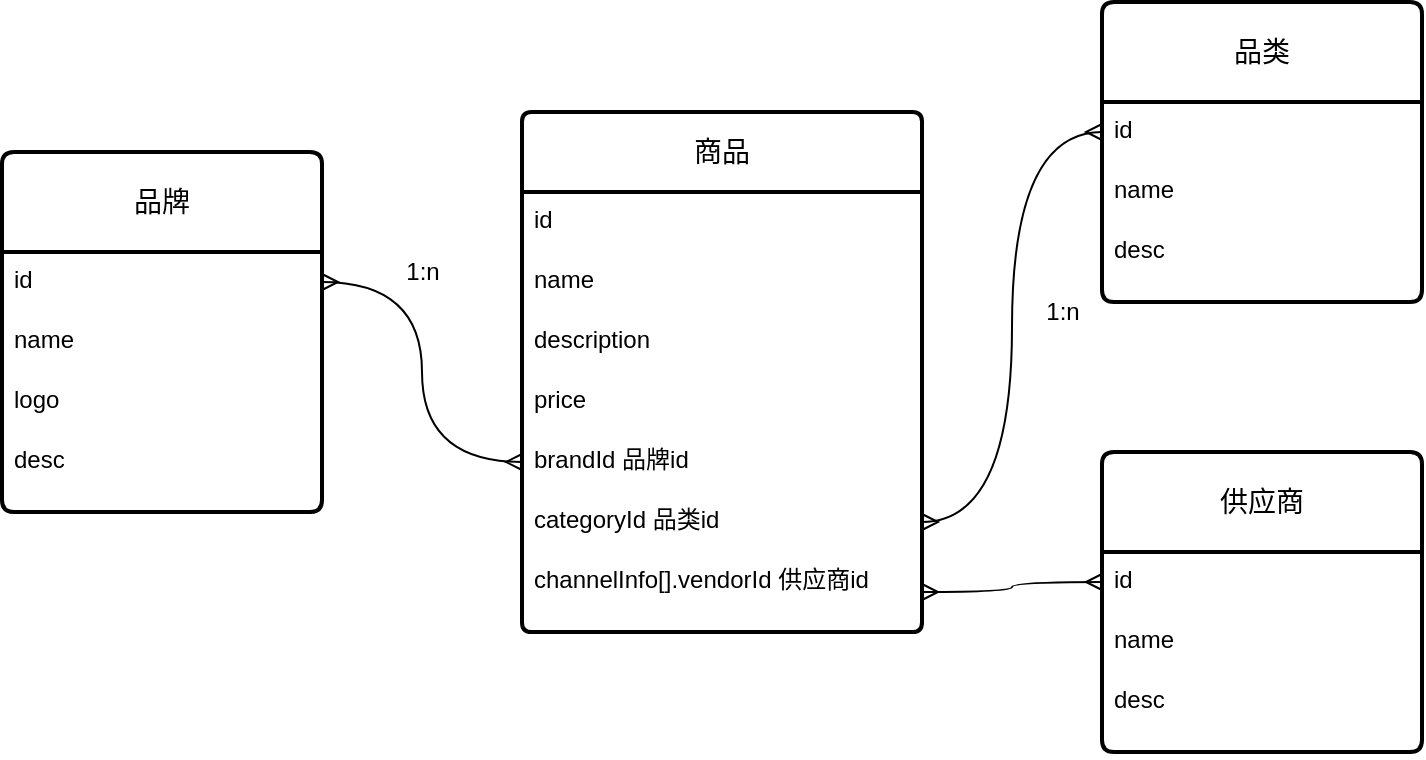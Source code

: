 <mxfile version="21.1.7" type="github">
  <diagram name="第 1 页" id="DuyANb6Jjp9twcpmGb7A">
    <mxGraphModel dx="915" dy="500" grid="1" gridSize="10" guides="1" tooltips="1" connect="1" arrows="1" fold="1" page="1" pageScale="1" pageWidth="827" pageHeight="1169" math="0" shadow="0">
      <root>
        <mxCell id="0" />
        <mxCell id="1" parent="0" />
        <object label="商品" id="BqcHi1mq_FYQ1OIe50VG-3">
          <mxCell style="swimlane;childLayout=stackLayout;horizontal=1;startSize=40;horizontalStack=0;rounded=1;fontSize=14;fontStyle=0;strokeWidth=2;resizeParent=0;resizeLast=1;shadow=0;dashed=0;align=center;arcSize=4;whiteSpace=wrap;html=1;container=0;" vertex="1" parent="1">
            <mxGeometry x="290" y="100" width="200" height="260" as="geometry" />
          </mxCell>
        </object>
        <mxCell id="BqcHi1mq_FYQ1OIe50VG-28" value="id" style="text;strokeColor=none;fillColor=none;spacingLeft=4;spacingRight=4;overflow=hidden;rotatable=0;points=[[0,0.5],[1,0.5]];portConstraint=eastwest;fontSize=12;whiteSpace=wrap;html=1;" vertex="1" parent="BqcHi1mq_FYQ1OIe50VG-3">
          <mxGeometry y="40" width="200" height="30" as="geometry" />
        </mxCell>
        <mxCell id="BqcHi1mq_FYQ1OIe50VG-31" value="name" style="text;strokeColor=none;fillColor=none;spacingLeft=4;spacingRight=4;overflow=hidden;rotatable=0;points=[[0,0.5],[1,0.5]];portConstraint=eastwest;fontSize=12;whiteSpace=wrap;html=1;" vertex="1" parent="BqcHi1mq_FYQ1OIe50VG-3">
          <mxGeometry y="70" width="200" height="30" as="geometry" />
        </mxCell>
        <mxCell id="BqcHi1mq_FYQ1OIe50VG-32" value="description" style="text;strokeColor=none;fillColor=none;spacingLeft=4;spacingRight=4;overflow=hidden;rotatable=0;points=[[0,0.5],[1,0.5]];portConstraint=eastwest;fontSize=12;whiteSpace=wrap;html=1;" vertex="1" parent="BqcHi1mq_FYQ1OIe50VG-3">
          <mxGeometry y="100" width="200" height="30" as="geometry" />
        </mxCell>
        <mxCell id="BqcHi1mq_FYQ1OIe50VG-33" value="price" style="text;strokeColor=none;fillColor=none;spacingLeft=4;spacingRight=4;overflow=hidden;rotatable=0;points=[[0,0.5],[1,0.5]];portConstraint=eastwest;fontSize=12;whiteSpace=wrap;html=1;" vertex="1" parent="BqcHi1mq_FYQ1OIe50VG-3">
          <mxGeometry y="130" width="200" height="30" as="geometry" />
        </mxCell>
        <mxCell id="BqcHi1mq_FYQ1OIe50VG-34" value="brandId 品牌id" style="text;strokeColor=none;fillColor=none;spacingLeft=4;spacingRight=4;overflow=hidden;rotatable=0;points=[[0,0.5],[1,0.5]];portConstraint=eastwest;fontSize=12;whiteSpace=wrap;html=1;" vertex="1" parent="BqcHi1mq_FYQ1OIe50VG-3">
          <mxGeometry y="160" width="200" height="30" as="geometry" />
        </mxCell>
        <mxCell id="BqcHi1mq_FYQ1OIe50VG-29" value="categoryId 品类id" style="text;strokeColor=none;fillColor=none;spacingLeft=4;spacingRight=4;overflow=hidden;rotatable=0;points=[[0,0.5],[1,0.5]];portConstraint=eastwest;fontSize=12;whiteSpace=wrap;html=1;" vertex="1" parent="BqcHi1mq_FYQ1OIe50VG-3">
          <mxGeometry y="190" width="200" height="30" as="geometry" />
        </mxCell>
        <mxCell id="BqcHi1mq_FYQ1OIe50VG-35" value="channelInfo[].vendorId 供应商id" style="text;strokeColor=none;fillColor=none;spacingLeft=4;spacingRight=4;overflow=hidden;rotatable=0;points=[[0,0.5],[1,0.5]];portConstraint=eastwest;fontSize=12;whiteSpace=wrap;html=1;" vertex="1" parent="BqcHi1mq_FYQ1OIe50VG-3">
          <mxGeometry y="220" width="200" height="40" as="geometry" />
        </mxCell>
        <mxCell id="BqcHi1mq_FYQ1OIe50VG-12" style="align=left;strokeColor=none;fillColor=none;spacingLeft=4;fontSize=12;verticalAlign=top;resizable=0;rotatable=0;part=1;html=1;" vertex="1" parent="1">
          <mxGeometry x="260" y="190" width="160" as="geometry" />
        </mxCell>
        <mxCell id="BqcHi1mq_FYQ1OIe50VG-36" value="品牌" style="swimlane;childLayout=stackLayout;horizontal=1;startSize=50;horizontalStack=0;rounded=1;fontSize=14;fontStyle=0;strokeWidth=2;resizeParent=0;resizeLast=1;shadow=0;dashed=0;align=center;arcSize=4;whiteSpace=wrap;html=1;" vertex="1" parent="1">
          <mxGeometry x="30" y="120" width="160" height="180" as="geometry" />
        </mxCell>
        <mxCell id="BqcHi1mq_FYQ1OIe50VG-39" value="id" style="text;strokeColor=none;fillColor=none;spacingLeft=4;spacingRight=4;overflow=hidden;rotatable=0;points=[[0,0.5],[1,0.5]];portConstraint=eastwest;fontSize=12;whiteSpace=wrap;html=1;" vertex="1" parent="BqcHi1mq_FYQ1OIe50VG-36">
          <mxGeometry y="50" width="160" height="30" as="geometry" />
        </mxCell>
        <mxCell id="BqcHi1mq_FYQ1OIe50VG-40" value="name" style="text;strokeColor=none;fillColor=none;spacingLeft=4;spacingRight=4;overflow=hidden;rotatable=0;points=[[0,0.5],[1,0.5]];portConstraint=eastwest;fontSize=12;whiteSpace=wrap;html=1;" vertex="1" parent="BqcHi1mq_FYQ1OIe50VG-36">
          <mxGeometry y="80" width="160" height="30" as="geometry" />
        </mxCell>
        <mxCell id="BqcHi1mq_FYQ1OIe50VG-41" value="logo" style="text;strokeColor=none;fillColor=none;spacingLeft=4;spacingRight=4;overflow=hidden;rotatable=0;points=[[0,0.5],[1,0.5]];portConstraint=eastwest;fontSize=12;whiteSpace=wrap;html=1;" vertex="1" parent="BqcHi1mq_FYQ1OIe50VG-36">
          <mxGeometry y="110" width="160" height="30" as="geometry" />
        </mxCell>
        <mxCell id="BqcHi1mq_FYQ1OIe50VG-42" value="desc" style="text;strokeColor=none;fillColor=none;spacingLeft=4;spacingRight=4;overflow=hidden;rotatable=0;points=[[0,0.5],[1,0.5]];portConstraint=eastwest;fontSize=12;whiteSpace=wrap;html=1;" vertex="1" parent="BqcHi1mq_FYQ1OIe50VG-36">
          <mxGeometry y="140" width="160" height="40" as="geometry" />
        </mxCell>
        <mxCell id="BqcHi1mq_FYQ1OIe50VG-45" style="edgeStyle=orthogonalEdgeStyle;rounded=0;orthogonalLoop=1;jettySize=auto;html=1;entryX=1;entryY=0.5;entryDx=0;entryDy=0;startArrow=ERmany;startFill=0;endArrow=ERmany;endFill=0;curved=1;" edge="1" parent="1" source="BqcHi1mq_FYQ1OIe50VG-34" target="BqcHi1mq_FYQ1OIe50VG-39">
          <mxGeometry relative="1" as="geometry" />
        </mxCell>
        <mxCell id="BqcHi1mq_FYQ1OIe50VG-46" value="1:n" style="text;html=1;align=center;verticalAlign=middle;resizable=0;points=[];autosize=1;strokeColor=none;fillColor=none;" vertex="1" parent="1">
          <mxGeometry x="220" y="165" width="40" height="30" as="geometry" />
        </mxCell>
        <mxCell id="BqcHi1mq_FYQ1OIe50VG-47" value="品类" style="swimlane;childLayout=stackLayout;horizontal=1;startSize=50;horizontalStack=0;rounded=1;fontSize=14;fontStyle=0;strokeWidth=2;resizeParent=0;resizeLast=1;shadow=0;dashed=0;align=center;arcSize=4;whiteSpace=wrap;html=1;" vertex="1" parent="1">
          <mxGeometry x="580" y="45" width="160" height="150" as="geometry" />
        </mxCell>
        <mxCell id="BqcHi1mq_FYQ1OIe50VG-48" value="id" style="text;strokeColor=none;fillColor=none;spacingLeft=4;spacingRight=4;overflow=hidden;rotatable=0;points=[[0,0.5],[1,0.5]];portConstraint=eastwest;fontSize=12;whiteSpace=wrap;html=1;" vertex="1" parent="BqcHi1mq_FYQ1OIe50VG-47">
          <mxGeometry y="50" width="160" height="30" as="geometry" />
        </mxCell>
        <mxCell id="BqcHi1mq_FYQ1OIe50VG-49" value="name" style="text;strokeColor=none;fillColor=none;spacingLeft=4;spacingRight=4;overflow=hidden;rotatable=0;points=[[0,0.5],[1,0.5]];portConstraint=eastwest;fontSize=12;whiteSpace=wrap;html=1;" vertex="1" parent="BqcHi1mq_FYQ1OIe50VG-47">
          <mxGeometry y="80" width="160" height="30" as="geometry" />
        </mxCell>
        <mxCell id="BqcHi1mq_FYQ1OIe50VG-51" value="desc" style="text;strokeColor=none;fillColor=none;spacingLeft=4;spacingRight=4;overflow=hidden;rotatable=0;points=[[0,0.5],[1,0.5]];portConstraint=eastwest;fontSize=12;whiteSpace=wrap;html=1;" vertex="1" parent="BqcHi1mq_FYQ1OIe50VG-47">
          <mxGeometry y="110" width="160" height="40" as="geometry" />
        </mxCell>
        <mxCell id="BqcHi1mq_FYQ1OIe50VG-52" style="edgeStyle=orthogonalEdgeStyle;rounded=0;orthogonalLoop=1;jettySize=auto;html=1;entryX=1;entryY=0.5;entryDx=0;entryDy=0;curved=1;startArrow=ERmany;startFill=0;endArrow=ERmany;endFill=0;" edge="1" parent="1" source="BqcHi1mq_FYQ1OIe50VG-48" target="BqcHi1mq_FYQ1OIe50VG-29">
          <mxGeometry relative="1" as="geometry" />
        </mxCell>
        <mxCell id="BqcHi1mq_FYQ1OIe50VG-53" value="1:n" style="text;html=1;align=center;verticalAlign=middle;resizable=0;points=[];autosize=1;strokeColor=none;fillColor=none;" vertex="1" parent="1">
          <mxGeometry x="540" y="185" width="40" height="30" as="geometry" />
        </mxCell>
        <mxCell id="BqcHi1mq_FYQ1OIe50VG-54" value="供应商" style="swimlane;childLayout=stackLayout;horizontal=1;startSize=50;horizontalStack=0;rounded=1;fontSize=14;fontStyle=0;strokeWidth=2;resizeParent=0;resizeLast=1;shadow=0;dashed=0;align=center;arcSize=4;whiteSpace=wrap;html=1;" vertex="1" parent="1">
          <mxGeometry x="580" y="270" width="160" height="150" as="geometry" />
        </mxCell>
        <mxCell id="BqcHi1mq_FYQ1OIe50VG-55" value="id" style="text;strokeColor=none;fillColor=none;spacingLeft=4;spacingRight=4;overflow=hidden;rotatable=0;points=[[0,0.5],[1,0.5]];portConstraint=eastwest;fontSize=12;whiteSpace=wrap;html=1;" vertex="1" parent="BqcHi1mq_FYQ1OIe50VG-54">
          <mxGeometry y="50" width="160" height="30" as="geometry" />
        </mxCell>
        <mxCell id="BqcHi1mq_FYQ1OIe50VG-56" value="name" style="text;strokeColor=none;fillColor=none;spacingLeft=4;spacingRight=4;overflow=hidden;rotatable=0;points=[[0,0.5],[1,0.5]];portConstraint=eastwest;fontSize=12;whiteSpace=wrap;html=1;" vertex="1" parent="BqcHi1mq_FYQ1OIe50VG-54">
          <mxGeometry y="80" width="160" height="30" as="geometry" />
        </mxCell>
        <mxCell id="BqcHi1mq_FYQ1OIe50VG-57" value="desc" style="text;strokeColor=none;fillColor=none;spacingLeft=4;spacingRight=4;overflow=hidden;rotatable=0;points=[[0,0.5],[1,0.5]];portConstraint=eastwest;fontSize=12;whiteSpace=wrap;html=1;" vertex="1" parent="BqcHi1mq_FYQ1OIe50VG-54">
          <mxGeometry y="110" width="160" height="40" as="geometry" />
        </mxCell>
        <mxCell id="BqcHi1mq_FYQ1OIe50VG-58" style="edgeStyle=orthogonalEdgeStyle;rounded=0;orthogonalLoop=1;jettySize=auto;html=1;entryX=0;entryY=0.5;entryDx=0;entryDy=0;elbow=vertical;curved=1;startArrow=ERmany;startFill=0;endArrow=ERmany;endFill=0;" edge="1" parent="1" source="BqcHi1mq_FYQ1OIe50VG-35" target="BqcHi1mq_FYQ1OIe50VG-55">
          <mxGeometry relative="1" as="geometry" />
        </mxCell>
      </root>
    </mxGraphModel>
  </diagram>
</mxfile>
